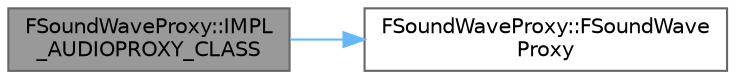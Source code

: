 digraph "FSoundWaveProxy::IMPL_AUDIOPROXY_CLASS"
{
 // INTERACTIVE_SVG=YES
 // LATEX_PDF_SIZE
  bgcolor="transparent";
  edge [fontname=Helvetica,fontsize=10,labelfontname=Helvetica,labelfontsize=10];
  node [fontname=Helvetica,fontsize=10,shape=box,height=0.2,width=0.4];
  rankdir="LR";
  Node1 [id="Node000001",label="FSoundWaveProxy::IMPL\l_AUDIOPROXY_CLASS",height=0.2,width=0.4,color="gray40", fillcolor="grey60", style="filled", fontcolor="black",tooltip=" "];
  Node1 -> Node2 [id="edge1_Node000001_Node000002",color="steelblue1",style="solid",tooltip=" "];
  Node2 [id="Node000002",label="FSoundWaveProxy::FSoundWave\lProxy",height=0.2,width=0.4,color="grey40", fillcolor="white", style="filled",URL="$d3/d84/classFSoundWaveProxy.html#ab6dea77e1abd5b616d93d9b676b11ce7",tooltip=" "];
}
